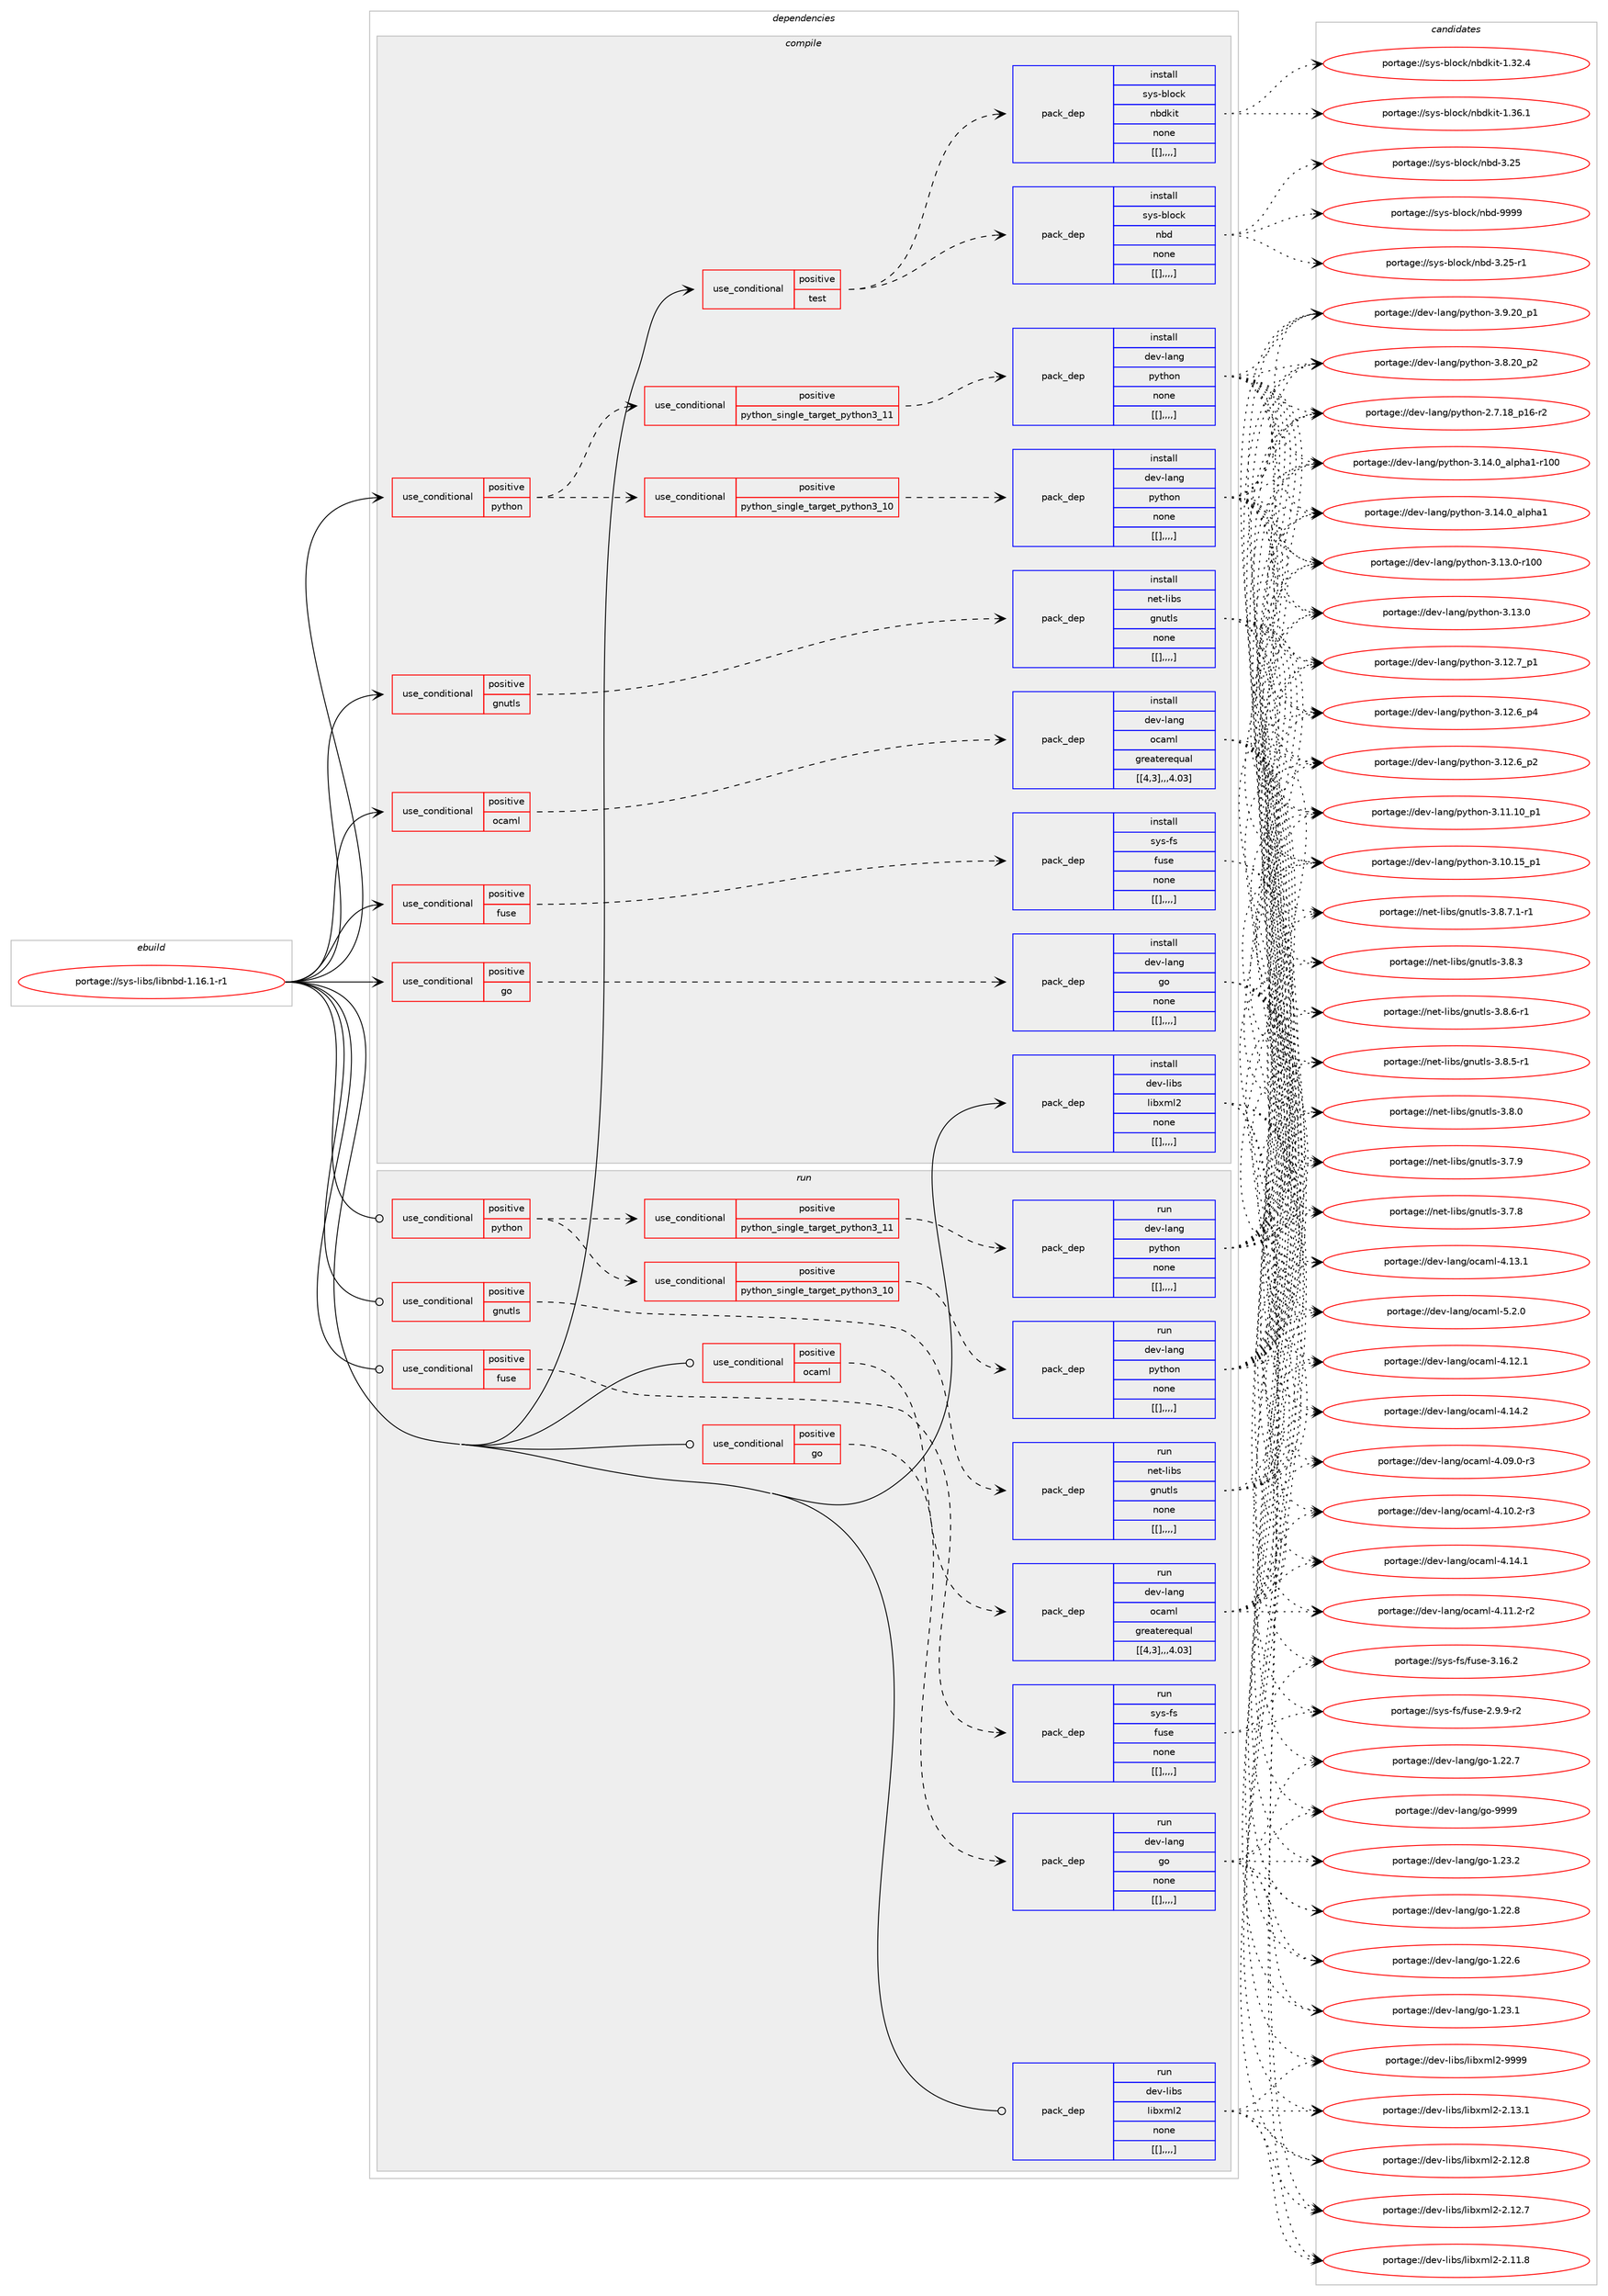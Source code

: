 digraph prolog {

# *************
# Graph options
# *************

newrank=true;
concentrate=true;
compound=true;
graph [rankdir=LR,fontname=Helvetica,fontsize=10,ranksep=1.5];#, ranksep=2.5, nodesep=0.2];
edge  [arrowhead=vee];
node  [fontname=Helvetica,fontsize=10];

# **********
# The ebuild
# **********

subgraph cluster_leftcol {
color=gray;
label=<<i>ebuild</i>>;
id [label="portage://sys-libs/libnbd-1.16.1-r1", color=red, width=4, href="../sys-libs/libnbd-1.16.1-r1.svg"];
}

# ****************
# The dependencies
# ****************

subgraph cluster_midcol {
color=gray;
label=<<i>dependencies</i>>;
subgraph cluster_compile {
fillcolor="#eeeeee";
style=filled;
label=<<i>compile</i>>;
subgraph cond124362 {
dependency464648 [label=<<TABLE BORDER="0" CELLBORDER="1" CELLSPACING="0" CELLPADDING="4"><TR><TD ROWSPAN="3" CELLPADDING="10">use_conditional</TD></TR><TR><TD>positive</TD></TR><TR><TD>fuse</TD></TR></TABLE>>, shape=none, color=red];
subgraph pack337033 {
dependency464712 [label=<<TABLE BORDER="0" CELLBORDER="1" CELLSPACING="0" CELLPADDING="4" WIDTH="220"><TR><TD ROWSPAN="6" CELLPADDING="30">pack_dep</TD></TR><TR><TD WIDTH="110">install</TD></TR><TR><TD>sys-fs</TD></TR><TR><TD>fuse</TD></TR><TR><TD>none</TD></TR><TR><TD>[[],,,,]</TD></TR></TABLE>>, shape=none, color=blue];
}
dependency464648:e -> dependency464712:w [weight=20,style="dashed",arrowhead="vee"];
}
id:e -> dependency464648:w [weight=20,style="solid",arrowhead="vee"];
subgraph cond124394 {
dependency464739 [label=<<TABLE BORDER="0" CELLBORDER="1" CELLSPACING="0" CELLPADDING="4"><TR><TD ROWSPAN="3" CELLPADDING="10">use_conditional</TD></TR><TR><TD>positive</TD></TR><TR><TD>gnutls</TD></TR></TABLE>>, shape=none, color=red];
subgraph pack337080 {
dependency464759 [label=<<TABLE BORDER="0" CELLBORDER="1" CELLSPACING="0" CELLPADDING="4" WIDTH="220"><TR><TD ROWSPAN="6" CELLPADDING="30">pack_dep</TD></TR><TR><TD WIDTH="110">install</TD></TR><TR><TD>net-libs</TD></TR><TR><TD>gnutls</TD></TR><TR><TD>none</TD></TR><TR><TD>[[],,,,]</TD></TR></TABLE>>, shape=none, color=blue];
}
dependency464739:e -> dependency464759:w [weight=20,style="dashed",arrowhead="vee"];
}
id:e -> dependency464739:w [weight=20,style="solid",arrowhead="vee"];
subgraph cond124420 {
dependency464821 [label=<<TABLE BORDER="0" CELLBORDER="1" CELLSPACING="0" CELLPADDING="4"><TR><TD ROWSPAN="3" CELLPADDING="10">use_conditional</TD></TR><TR><TD>positive</TD></TR><TR><TD>go</TD></TR></TABLE>>, shape=none, color=red];
subgraph pack337122 {
dependency464842 [label=<<TABLE BORDER="0" CELLBORDER="1" CELLSPACING="0" CELLPADDING="4" WIDTH="220"><TR><TD ROWSPAN="6" CELLPADDING="30">pack_dep</TD></TR><TR><TD WIDTH="110">install</TD></TR><TR><TD>dev-lang</TD></TR><TR><TD>go</TD></TR><TR><TD>none</TD></TR><TR><TD>[[],,,,]</TD></TR></TABLE>>, shape=none, color=blue];
}
dependency464821:e -> dependency464842:w [weight=20,style="dashed",arrowhead="vee"];
}
id:e -> dependency464821:w [weight=20,style="solid",arrowhead="vee"];
subgraph cond124451 {
dependency464861 [label=<<TABLE BORDER="0" CELLBORDER="1" CELLSPACING="0" CELLPADDING="4"><TR><TD ROWSPAN="3" CELLPADDING="10">use_conditional</TD></TR><TR><TD>positive</TD></TR><TR><TD>ocaml</TD></TR></TABLE>>, shape=none, color=red];
subgraph pack337157 {
dependency464878 [label=<<TABLE BORDER="0" CELLBORDER="1" CELLSPACING="0" CELLPADDING="4" WIDTH="220"><TR><TD ROWSPAN="6" CELLPADDING="30">pack_dep</TD></TR><TR><TD WIDTH="110">install</TD></TR><TR><TD>dev-lang</TD></TR><TR><TD>ocaml</TD></TR><TR><TD>greaterequal</TD></TR><TR><TD>[[4,3],,,4.03]</TD></TR></TABLE>>, shape=none, color=blue];
}
dependency464861:e -> dependency464878:w [weight=20,style="dashed",arrowhead="vee"];
}
id:e -> dependency464861:w [weight=20,style="solid",arrowhead="vee"];
subgraph cond124482 {
dependency464984 [label=<<TABLE BORDER="0" CELLBORDER="1" CELLSPACING="0" CELLPADDING="4"><TR><TD ROWSPAN="3" CELLPADDING="10">use_conditional</TD></TR><TR><TD>positive</TD></TR><TR><TD>python</TD></TR></TABLE>>, shape=none, color=red];
subgraph cond124527 {
dependency465009 [label=<<TABLE BORDER="0" CELLBORDER="1" CELLSPACING="0" CELLPADDING="4"><TR><TD ROWSPAN="3" CELLPADDING="10">use_conditional</TD></TR><TR><TD>positive</TD></TR><TR><TD>python_single_target_python3_10</TD></TR></TABLE>>, shape=none, color=red];
subgraph pack337224 {
dependency465015 [label=<<TABLE BORDER="0" CELLBORDER="1" CELLSPACING="0" CELLPADDING="4" WIDTH="220"><TR><TD ROWSPAN="6" CELLPADDING="30">pack_dep</TD></TR><TR><TD WIDTH="110">install</TD></TR><TR><TD>dev-lang</TD></TR><TR><TD>python</TD></TR><TR><TD>none</TD></TR><TR><TD>[[],,,,]</TD></TR></TABLE>>, shape=none, color=blue];
}
dependency465009:e -> dependency465015:w [weight=20,style="dashed",arrowhead="vee"];
}
dependency464984:e -> dependency465009:w [weight=20,style="dashed",arrowhead="vee"];
subgraph cond124554 {
dependency465096 [label=<<TABLE BORDER="0" CELLBORDER="1" CELLSPACING="0" CELLPADDING="4"><TR><TD ROWSPAN="3" CELLPADDING="10">use_conditional</TD></TR><TR><TD>positive</TD></TR><TR><TD>python_single_target_python3_11</TD></TR></TABLE>>, shape=none, color=red];
subgraph pack337271 {
dependency465098 [label=<<TABLE BORDER="0" CELLBORDER="1" CELLSPACING="0" CELLPADDING="4" WIDTH="220"><TR><TD ROWSPAN="6" CELLPADDING="30">pack_dep</TD></TR><TR><TD WIDTH="110">install</TD></TR><TR><TD>dev-lang</TD></TR><TR><TD>python</TD></TR><TR><TD>none</TD></TR><TR><TD>[[],,,,]</TD></TR></TABLE>>, shape=none, color=blue];
}
dependency465096:e -> dependency465098:w [weight=20,style="dashed",arrowhead="vee"];
}
dependency464984:e -> dependency465096:w [weight=20,style="dashed",arrowhead="vee"];
}
id:e -> dependency464984:w [weight=20,style="solid",arrowhead="vee"];
subgraph cond124588 {
dependency465171 [label=<<TABLE BORDER="0" CELLBORDER="1" CELLSPACING="0" CELLPADDING="4"><TR><TD ROWSPAN="3" CELLPADDING="10">use_conditional</TD></TR><TR><TD>positive</TD></TR><TR><TD>test</TD></TR></TABLE>>, shape=none, color=red];
subgraph pack337310 {
dependency465195 [label=<<TABLE BORDER="0" CELLBORDER="1" CELLSPACING="0" CELLPADDING="4" WIDTH="220"><TR><TD ROWSPAN="6" CELLPADDING="30">pack_dep</TD></TR><TR><TD WIDTH="110">install</TD></TR><TR><TD>sys-block</TD></TR><TR><TD>nbd</TD></TR><TR><TD>none</TD></TR><TR><TD>[[],,,,]</TD></TR></TABLE>>, shape=none, color=blue];
}
dependency465171:e -> dependency465195:w [weight=20,style="dashed",arrowhead="vee"];
subgraph pack337325 {
dependency465202 [label=<<TABLE BORDER="0" CELLBORDER="1" CELLSPACING="0" CELLPADDING="4" WIDTH="220"><TR><TD ROWSPAN="6" CELLPADDING="30">pack_dep</TD></TR><TR><TD WIDTH="110">install</TD></TR><TR><TD>sys-block</TD></TR><TR><TD>nbdkit</TD></TR><TR><TD>none</TD></TR><TR><TD>[[],,,,]</TD></TR></TABLE>>, shape=none, color=blue];
}
dependency465171:e -> dependency465202:w [weight=20,style="dashed",arrowhead="vee"];
}
id:e -> dependency465171:w [weight=20,style="solid",arrowhead="vee"];
subgraph pack337369 {
dependency465297 [label=<<TABLE BORDER="0" CELLBORDER="1" CELLSPACING="0" CELLPADDING="4" WIDTH="220"><TR><TD ROWSPAN="6" CELLPADDING="30">pack_dep</TD></TR><TR><TD WIDTH="110">install</TD></TR><TR><TD>dev-libs</TD></TR><TR><TD>libxml2</TD></TR><TR><TD>none</TD></TR><TR><TD>[[],,,,]</TD></TR></TABLE>>, shape=none, color=blue];
}
id:e -> dependency465297:w [weight=20,style="solid",arrowhead="vee"];
}
subgraph cluster_compileandrun {
fillcolor="#eeeeee";
style=filled;
label=<<i>compile and run</i>>;
}
subgraph cluster_run {
fillcolor="#eeeeee";
style=filled;
label=<<i>run</i>>;
subgraph cond124674 {
dependency465342 [label=<<TABLE BORDER="0" CELLBORDER="1" CELLSPACING="0" CELLPADDING="4"><TR><TD ROWSPAN="3" CELLPADDING="10">use_conditional</TD></TR><TR><TD>positive</TD></TR><TR><TD>fuse</TD></TR></TABLE>>, shape=none, color=red];
subgraph pack337411 {
dependency465369 [label=<<TABLE BORDER="0" CELLBORDER="1" CELLSPACING="0" CELLPADDING="4" WIDTH="220"><TR><TD ROWSPAN="6" CELLPADDING="30">pack_dep</TD></TR><TR><TD WIDTH="110">run</TD></TR><TR><TD>sys-fs</TD></TR><TR><TD>fuse</TD></TR><TR><TD>none</TD></TR><TR><TD>[[],,,,]</TD></TR></TABLE>>, shape=none, color=blue];
}
dependency465342:e -> dependency465369:w [weight=20,style="dashed",arrowhead="vee"];
}
id:e -> dependency465342:w [weight=20,style="solid",arrowhead="odot"];
subgraph cond124705 {
dependency465420 [label=<<TABLE BORDER="0" CELLBORDER="1" CELLSPACING="0" CELLPADDING="4"><TR><TD ROWSPAN="3" CELLPADDING="10">use_conditional</TD></TR><TR><TD>positive</TD></TR><TR><TD>gnutls</TD></TR></TABLE>>, shape=none, color=red];
subgraph pack337452 {
dependency465464 [label=<<TABLE BORDER="0" CELLBORDER="1" CELLSPACING="0" CELLPADDING="4" WIDTH="220"><TR><TD ROWSPAN="6" CELLPADDING="30">pack_dep</TD></TR><TR><TD WIDTH="110">run</TD></TR><TR><TD>net-libs</TD></TR><TR><TD>gnutls</TD></TR><TR><TD>none</TD></TR><TR><TD>[[],,,,]</TD></TR></TABLE>>, shape=none, color=blue];
}
dependency465420:e -> dependency465464:w [weight=20,style="dashed",arrowhead="vee"];
}
id:e -> dependency465420:w [weight=20,style="solid",arrowhead="odot"];
subgraph cond124735 {
dependency465472 [label=<<TABLE BORDER="0" CELLBORDER="1" CELLSPACING="0" CELLPADDING="4"><TR><TD ROWSPAN="3" CELLPADDING="10">use_conditional</TD></TR><TR><TD>positive</TD></TR><TR><TD>go</TD></TR></TABLE>>, shape=none, color=red];
subgraph pack337500 {
dependency465537 [label=<<TABLE BORDER="0" CELLBORDER="1" CELLSPACING="0" CELLPADDING="4" WIDTH="220"><TR><TD ROWSPAN="6" CELLPADDING="30">pack_dep</TD></TR><TR><TD WIDTH="110">run</TD></TR><TR><TD>dev-lang</TD></TR><TR><TD>go</TD></TR><TR><TD>none</TD></TR><TR><TD>[[],,,,]</TD></TR></TABLE>>, shape=none, color=blue];
}
dependency465472:e -> dependency465537:w [weight=20,style="dashed",arrowhead="vee"];
}
id:e -> dependency465472:w [weight=20,style="solid",arrowhead="odot"];
subgraph cond124772 {
dependency465646 [label=<<TABLE BORDER="0" CELLBORDER="1" CELLSPACING="0" CELLPADDING="4"><TR><TD ROWSPAN="3" CELLPADDING="10">use_conditional</TD></TR><TR><TD>positive</TD></TR><TR><TD>ocaml</TD></TR></TABLE>>, shape=none, color=red];
subgraph pack337662 {
dependency465769 [label=<<TABLE BORDER="0" CELLBORDER="1" CELLSPACING="0" CELLPADDING="4" WIDTH="220"><TR><TD ROWSPAN="6" CELLPADDING="30">pack_dep</TD></TR><TR><TD WIDTH="110">run</TD></TR><TR><TD>dev-lang</TD></TR><TR><TD>ocaml</TD></TR><TR><TD>greaterequal</TD></TR><TR><TD>[[4,3],,,4.03]</TD></TR></TABLE>>, shape=none, color=blue];
}
dependency465646:e -> dependency465769:w [weight=20,style="dashed",arrowhead="vee"];
}
id:e -> dependency465646:w [weight=20,style="solid",arrowhead="odot"];
subgraph cond124839 {
dependency465806 [label=<<TABLE BORDER="0" CELLBORDER="1" CELLSPACING="0" CELLPADDING="4"><TR><TD ROWSPAN="3" CELLPADDING="10">use_conditional</TD></TR><TR><TD>positive</TD></TR><TR><TD>python</TD></TR></TABLE>>, shape=none, color=red];
subgraph cond124856 {
dependency465835 [label=<<TABLE BORDER="0" CELLBORDER="1" CELLSPACING="0" CELLPADDING="4"><TR><TD ROWSPAN="3" CELLPADDING="10">use_conditional</TD></TR><TR><TD>positive</TD></TR><TR><TD>python_single_target_python3_10</TD></TR></TABLE>>, shape=none, color=red];
subgraph pack337723 {
dependency465892 [label=<<TABLE BORDER="0" CELLBORDER="1" CELLSPACING="0" CELLPADDING="4" WIDTH="220"><TR><TD ROWSPAN="6" CELLPADDING="30">pack_dep</TD></TR><TR><TD WIDTH="110">run</TD></TR><TR><TD>dev-lang</TD></TR><TR><TD>python</TD></TR><TR><TD>none</TD></TR><TR><TD>[[],,,,]</TD></TR></TABLE>>, shape=none, color=blue];
}
dependency465835:e -> dependency465892:w [weight=20,style="dashed",arrowhead="vee"];
}
dependency465806:e -> dependency465835:w [weight=20,style="dashed",arrowhead="vee"];
subgraph cond124877 {
dependency465916 [label=<<TABLE BORDER="0" CELLBORDER="1" CELLSPACING="0" CELLPADDING="4"><TR><TD ROWSPAN="3" CELLPADDING="10">use_conditional</TD></TR><TR><TD>positive</TD></TR><TR><TD>python_single_target_python3_11</TD></TR></TABLE>>, shape=none, color=red];
subgraph pack337778 {
dependency465919 [label=<<TABLE BORDER="0" CELLBORDER="1" CELLSPACING="0" CELLPADDING="4" WIDTH="220"><TR><TD ROWSPAN="6" CELLPADDING="30">pack_dep</TD></TR><TR><TD WIDTH="110">run</TD></TR><TR><TD>dev-lang</TD></TR><TR><TD>python</TD></TR><TR><TD>none</TD></TR><TR><TD>[[],,,,]</TD></TR></TABLE>>, shape=none, color=blue];
}
dependency465916:e -> dependency465919:w [weight=20,style="dashed",arrowhead="vee"];
}
dependency465806:e -> dependency465916:w [weight=20,style="dashed",arrowhead="vee"];
}
id:e -> dependency465806:w [weight=20,style="solid",arrowhead="odot"];
subgraph pack337799 {
dependency465958 [label=<<TABLE BORDER="0" CELLBORDER="1" CELLSPACING="0" CELLPADDING="4" WIDTH="220"><TR><TD ROWSPAN="6" CELLPADDING="30">pack_dep</TD></TR><TR><TD WIDTH="110">run</TD></TR><TR><TD>dev-libs</TD></TR><TR><TD>libxml2</TD></TR><TR><TD>none</TD></TR><TR><TD>[[],,,,]</TD></TR></TABLE>>, shape=none, color=blue];
}
id:e -> dependency465958:w [weight=20,style="solid",arrowhead="odot"];
}
}

# **************
# The candidates
# **************

subgraph cluster_choices {
rank=same;
color=gray;
label=<<i>candidates</i>>;

subgraph choice337239 {
color=black;
nodesep=1;
choice115121115451021154710211711510145514649544650 [label="portage://sys-fs/fuse-3.16.2", color=red, width=4,href="../sys-fs/fuse-3.16.2.svg"];
choice11512111545102115471021171151014550465746574511450 [label="portage://sys-fs/fuse-2.9.9-r2", color=red, width=4,href="../sys-fs/fuse-2.9.9-r2.svg"];
dependency464712:e -> choice115121115451021154710211711510145514649544650:w [style=dotted,weight="100"];
dependency464712:e -> choice11512111545102115471021171151014550465746574511450:w [style=dotted,weight="100"];
}
subgraph choice337244 {
color=black;
nodesep=1;
choice11010111645108105981154710311011711610811545514656465546494511449 [label="portage://net-libs/gnutls-3.8.7.1-r1", color=red, width=4,href="../net-libs/gnutls-3.8.7.1-r1.svg"];
choice1101011164510810598115471031101171161081154551465646544511449 [label="portage://net-libs/gnutls-3.8.6-r1", color=red, width=4,href="../net-libs/gnutls-3.8.6-r1.svg"];
choice1101011164510810598115471031101171161081154551465646534511449 [label="portage://net-libs/gnutls-3.8.5-r1", color=red, width=4,href="../net-libs/gnutls-3.8.5-r1.svg"];
choice110101116451081059811547103110117116108115455146564651 [label="portage://net-libs/gnutls-3.8.3", color=red, width=4,href="../net-libs/gnutls-3.8.3.svg"];
choice110101116451081059811547103110117116108115455146564648 [label="portage://net-libs/gnutls-3.8.0", color=red, width=4,href="../net-libs/gnutls-3.8.0.svg"];
choice110101116451081059811547103110117116108115455146554657 [label="portage://net-libs/gnutls-3.7.9", color=red, width=4,href="../net-libs/gnutls-3.7.9.svg"];
choice110101116451081059811547103110117116108115455146554656 [label="portage://net-libs/gnutls-3.7.8", color=red, width=4,href="../net-libs/gnutls-3.7.8.svg"];
dependency464759:e -> choice11010111645108105981154710311011711610811545514656465546494511449:w [style=dotted,weight="100"];
dependency464759:e -> choice1101011164510810598115471031101171161081154551465646544511449:w [style=dotted,weight="100"];
dependency464759:e -> choice1101011164510810598115471031101171161081154551465646534511449:w [style=dotted,weight="100"];
dependency464759:e -> choice110101116451081059811547103110117116108115455146564651:w [style=dotted,weight="100"];
dependency464759:e -> choice110101116451081059811547103110117116108115455146564648:w [style=dotted,weight="100"];
dependency464759:e -> choice110101116451081059811547103110117116108115455146554657:w [style=dotted,weight="100"];
dependency464759:e -> choice110101116451081059811547103110117116108115455146554656:w [style=dotted,weight="100"];
}
subgraph choice337254 {
color=black;
nodesep=1;
choice1001011184510897110103471031114557575757 [label="portage://dev-lang/go-9999", color=red, width=4,href="../dev-lang/go-9999.svg"];
choice10010111845108971101034710311145494650514650 [label="portage://dev-lang/go-1.23.2", color=red, width=4,href="../dev-lang/go-1.23.2.svg"];
choice10010111845108971101034710311145494650514649 [label="portage://dev-lang/go-1.23.1", color=red, width=4,href="../dev-lang/go-1.23.1.svg"];
choice10010111845108971101034710311145494650504656 [label="portage://dev-lang/go-1.22.8", color=red, width=4,href="../dev-lang/go-1.22.8.svg"];
choice10010111845108971101034710311145494650504655 [label="portage://dev-lang/go-1.22.7", color=red, width=4,href="../dev-lang/go-1.22.7.svg"];
choice10010111845108971101034710311145494650504654 [label="portage://dev-lang/go-1.22.6", color=red, width=4,href="../dev-lang/go-1.22.6.svg"];
dependency464842:e -> choice1001011184510897110103471031114557575757:w [style=dotted,weight="100"];
dependency464842:e -> choice10010111845108971101034710311145494650514650:w [style=dotted,weight="100"];
dependency464842:e -> choice10010111845108971101034710311145494650514649:w [style=dotted,weight="100"];
dependency464842:e -> choice10010111845108971101034710311145494650504656:w [style=dotted,weight="100"];
dependency464842:e -> choice10010111845108971101034710311145494650504655:w [style=dotted,weight="100"];
dependency464842:e -> choice10010111845108971101034710311145494650504654:w [style=dotted,weight="100"];
}
subgraph choice337272 {
color=black;
nodesep=1;
choice1001011184510897110103471119997109108455346504648 [label="portage://dev-lang/ocaml-5.2.0", color=red, width=4,href="../dev-lang/ocaml-5.2.0.svg"];
choice100101118451089711010347111999710910845524649524650 [label="portage://dev-lang/ocaml-4.14.2", color=red, width=4,href="../dev-lang/ocaml-4.14.2.svg"];
choice100101118451089711010347111999710910845524649524649 [label="portage://dev-lang/ocaml-4.14.1", color=red, width=4,href="../dev-lang/ocaml-4.14.1.svg"];
choice100101118451089711010347111999710910845524649514649 [label="portage://dev-lang/ocaml-4.13.1", color=red, width=4,href="../dev-lang/ocaml-4.13.1.svg"];
choice100101118451089711010347111999710910845524649504649 [label="portage://dev-lang/ocaml-4.12.1", color=red, width=4,href="../dev-lang/ocaml-4.12.1.svg"];
choice1001011184510897110103471119997109108455246494946504511450 [label="portage://dev-lang/ocaml-4.11.2-r2", color=red, width=4,href="../dev-lang/ocaml-4.11.2-r2.svg"];
choice1001011184510897110103471119997109108455246494846504511451 [label="portage://dev-lang/ocaml-4.10.2-r3", color=red, width=4,href="../dev-lang/ocaml-4.10.2-r3.svg"];
choice1001011184510897110103471119997109108455246485746484511451 [label="portage://dev-lang/ocaml-4.09.0-r3", color=red, width=4,href="../dev-lang/ocaml-4.09.0-r3.svg"];
dependency464878:e -> choice1001011184510897110103471119997109108455346504648:w [style=dotted,weight="100"];
dependency464878:e -> choice100101118451089711010347111999710910845524649524650:w [style=dotted,weight="100"];
dependency464878:e -> choice100101118451089711010347111999710910845524649524649:w [style=dotted,weight="100"];
dependency464878:e -> choice100101118451089711010347111999710910845524649514649:w [style=dotted,weight="100"];
dependency464878:e -> choice100101118451089711010347111999710910845524649504649:w [style=dotted,weight="100"];
dependency464878:e -> choice1001011184510897110103471119997109108455246494946504511450:w [style=dotted,weight="100"];
dependency464878:e -> choice1001011184510897110103471119997109108455246494846504511451:w [style=dotted,weight="100"];
dependency464878:e -> choice1001011184510897110103471119997109108455246485746484511451:w [style=dotted,weight="100"];
}
subgraph choice337307 {
color=black;
nodesep=1;
choice100101118451089711010347112121116104111110455146495246489597108112104974945114494848 [label="portage://dev-lang/python-3.14.0_alpha1-r100", color=red, width=4,href="../dev-lang/python-3.14.0_alpha1-r100.svg"];
choice1001011184510897110103471121211161041111104551464952464895971081121049749 [label="portage://dev-lang/python-3.14.0_alpha1", color=red, width=4,href="../dev-lang/python-3.14.0_alpha1.svg"];
choice1001011184510897110103471121211161041111104551464951464845114494848 [label="portage://dev-lang/python-3.13.0-r100", color=red, width=4,href="../dev-lang/python-3.13.0-r100.svg"];
choice10010111845108971101034711212111610411111045514649514648 [label="portage://dev-lang/python-3.13.0", color=red, width=4,href="../dev-lang/python-3.13.0.svg"];
choice100101118451089711010347112121116104111110455146495046559511249 [label="portage://dev-lang/python-3.12.7_p1", color=red, width=4,href="../dev-lang/python-3.12.7_p1.svg"];
choice100101118451089711010347112121116104111110455146495046549511252 [label="portage://dev-lang/python-3.12.6_p4", color=red, width=4,href="../dev-lang/python-3.12.6_p4.svg"];
choice100101118451089711010347112121116104111110455146495046549511250 [label="portage://dev-lang/python-3.12.6_p2", color=red, width=4,href="../dev-lang/python-3.12.6_p2.svg"];
choice10010111845108971101034711212111610411111045514649494649489511249 [label="portage://dev-lang/python-3.11.10_p1", color=red, width=4,href="../dev-lang/python-3.11.10_p1.svg"];
choice10010111845108971101034711212111610411111045514649484649539511249 [label="portage://dev-lang/python-3.10.15_p1", color=red, width=4,href="../dev-lang/python-3.10.15_p1.svg"];
choice100101118451089711010347112121116104111110455146574650489511249 [label="portage://dev-lang/python-3.9.20_p1", color=red, width=4,href="../dev-lang/python-3.9.20_p1.svg"];
choice100101118451089711010347112121116104111110455146564650489511250 [label="portage://dev-lang/python-3.8.20_p2", color=red, width=4,href="../dev-lang/python-3.8.20_p2.svg"];
choice100101118451089711010347112121116104111110455046554649569511249544511450 [label="portage://dev-lang/python-2.7.18_p16-r2", color=red, width=4,href="../dev-lang/python-2.7.18_p16-r2.svg"];
dependency465015:e -> choice100101118451089711010347112121116104111110455146495246489597108112104974945114494848:w [style=dotted,weight="100"];
dependency465015:e -> choice1001011184510897110103471121211161041111104551464952464895971081121049749:w [style=dotted,weight="100"];
dependency465015:e -> choice1001011184510897110103471121211161041111104551464951464845114494848:w [style=dotted,weight="100"];
dependency465015:e -> choice10010111845108971101034711212111610411111045514649514648:w [style=dotted,weight="100"];
dependency465015:e -> choice100101118451089711010347112121116104111110455146495046559511249:w [style=dotted,weight="100"];
dependency465015:e -> choice100101118451089711010347112121116104111110455146495046549511252:w [style=dotted,weight="100"];
dependency465015:e -> choice100101118451089711010347112121116104111110455146495046549511250:w [style=dotted,weight="100"];
dependency465015:e -> choice10010111845108971101034711212111610411111045514649494649489511249:w [style=dotted,weight="100"];
dependency465015:e -> choice10010111845108971101034711212111610411111045514649484649539511249:w [style=dotted,weight="100"];
dependency465015:e -> choice100101118451089711010347112121116104111110455146574650489511249:w [style=dotted,weight="100"];
dependency465015:e -> choice100101118451089711010347112121116104111110455146564650489511250:w [style=dotted,weight="100"];
dependency465015:e -> choice100101118451089711010347112121116104111110455046554649569511249544511450:w [style=dotted,weight="100"];
}
subgraph choice337342 {
color=black;
nodesep=1;
choice100101118451089711010347112121116104111110455146495246489597108112104974945114494848 [label="portage://dev-lang/python-3.14.0_alpha1-r100", color=red, width=4,href="../dev-lang/python-3.14.0_alpha1-r100.svg"];
choice1001011184510897110103471121211161041111104551464952464895971081121049749 [label="portage://dev-lang/python-3.14.0_alpha1", color=red, width=4,href="../dev-lang/python-3.14.0_alpha1.svg"];
choice1001011184510897110103471121211161041111104551464951464845114494848 [label="portage://dev-lang/python-3.13.0-r100", color=red, width=4,href="../dev-lang/python-3.13.0-r100.svg"];
choice10010111845108971101034711212111610411111045514649514648 [label="portage://dev-lang/python-3.13.0", color=red, width=4,href="../dev-lang/python-3.13.0.svg"];
choice100101118451089711010347112121116104111110455146495046559511249 [label="portage://dev-lang/python-3.12.7_p1", color=red, width=4,href="../dev-lang/python-3.12.7_p1.svg"];
choice100101118451089711010347112121116104111110455146495046549511252 [label="portage://dev-lang/python-3.12.6_p4", color=red, width=4,href="../dev-lang/python-3.12.6_p4.svg"];
choice100101118451089711010347112121116104111110455146495046549511250 [label="portage://dev-lang/python-3.12.6_p2", color=red, width=4,href="../dev-lang/python-3.12.6_p2.svg"];
choice10010111845108971101034711212111610411111045514649494649489511249 [label="portage://dev-lang/python-3.11.10_p1", color=red, width=4,href="../dev-lang/python-3.11.10_p1.svg"];
choice10010111845108971101034711212111610411111045514649484649539511249 [label="portage://dev-lang/python-3.10.15_p1", color=red, width=4,href="../dev-lang/python-3.10.15_p1.svg"];
choice100101118451089711010347112121116104111110455146574650489511249 [label="portage://dev-lang/python-3.9.20_p1", color=red, width=4,href="../dev-lang/python-3.9.20_p1.svg"];
choice100101118451089711010347112121116104111110455146564650489511250 [label="portage://dev-lang/python-3.8.20_p2", color=red, width=4,href="../dev-lang/python-3.8.20_p2.svg"];
choice100101118451089711010347112121116104111110455046554649569511249544511450 [label="portage://dev-lang/python-2.7.18_p16-r2", color=red, width=4,href="../dev-lang/python-2.7.18_p16-r2.svg"];
dependency465098:e -> choice100101118451089711010347112121116104111110455146495246489597108112104974945114494848:w [style=dotted,weight="100"];
dependency465098:e -> choice1001011184510897110103471121211161041111104551464952464895971081121049749:w [style=dotted,weight="100"];
dependency465098:e -> choice1001011184510897110103471121211161041111104551464951464845114494848:w [style=dotted,weight="100"];
dependency465098:e -> choice10010111845108971101034711212111610411111045514649514648:w [style=dotted,weight="100"];
dependency465098:e -> choice100101118451089711010347112121116104111110455146495046559511249:w [style=dotted,weight="100"];
dependency465098:e -> choice100101118451089711010347112121116104111110455146495046549511252:w [style=dotted,weight="100"];
dependency465098:e -> choice100101118451089711010347112121116104111110455146495046549511250:w [style=dotted,weight="100"];
dependency465098:e -> choice10010111845108971101034711212111610411111045514649494649489511249:w [style=dotted,weight="100"];
dependency465098:e -> choice10010111845108971101034711212111610411111045514649484649539511249:w [style=dotted,weight="100"];
dependency465098:e -> choice100101118451089711010347112121116104111110455146574650489511249:w [style=dotted,weight="100"];
dependency465098:e -> choice100101118451089711010347112121116104111110455146564650489511250:w [style=dotted,weight="100"];
dependency465098:e -> choice100101118451089711010347112121116104111110455046554649569511249544511450:w [style=dotted,weight="100"];
}
subgraph choice337435 {
color=black;
nodesep=1;
choice11512111545981081119910747110981004557575757 [label="portage://sys-block/nbd-9999", color=red, width=4,href="../sys-block/nbd-9999.svg"];
choice115121115459810811199107471109810045514650534511449 [label="portage://sys-block/nbd-3.25-r1", color=red, width=4,href="../sys-block/nbd-3.25-r1.svg"];
choice11512111545981081119910747110981004551465053 [label="portage://sys-block/nbd-3.25", color=red, width=4,href="../sys-block/nbd-3.25.svg"];
dependency465195:e -> choice11512111545981081119910747110981004557575757:w [style=dotted,weight="100"];
dependency465195:e -> choice115121115459810811199107471109810045514650534511449:w [style=dotted,weight="100"];
dependency465195:e -> choice11512111545981081119910747110981004551465053:w [style=dotted,weight="100"];
}
subgraph choice337516 {
color=black;
nodesep=1;
choice115121115459810811199107471109810010710511645494651544649 [label="portage://sys-block/nbdkit-1.36.1", color=red, width=4,href="../sys-block/nbdkit-1.36.1.svg"];
choice115121115459810811199107471109810010710511645494651504652 [label="portage://sys-block/nbdkit-1.32.4", color=red, width=4,href="../sys-block/nbdkit-1.32.4.svg"];
dependency465202:e -> choice115121115459810811199107471109810010710511645494651544649:w [style=dotted,weight="100"];
dependency465202:e -> choice115121115459810811199107471109810010710511645494651504652:w [style=dotted,weight="100"];
}
subgraph choice337545 {
color=black;
nodesep=1;
choice10010111845108105981154710810598120109108504557575757 [label="portage://dev-libs/libxml2-9999", color=red, width=4,href="../dev-libs/libxml2-9999.svg"];
choice100101118451081059811547108105981201091085045504649514649 [label="portage://dev-libs/libxml2-2.13.1", color=red, width=4,href="../dev-libs/libxml2-2.13.1.svg"];
choice100101118451081059811547108105981201091085045504649504656 [label="portage://dev-libs/libxml2-2.12.8", color=red, width=4,href="../dev-libs/libxml2-2.12.8.svg"];
choice100101118451081059811547108105981201091085045504649504655 [label="portage://dev-libs/libxml2-2.12.7", color=red, width=4,href="../dev-libs/libxml2-2.12.7.svg"];
choice100101118451081059811547108105981201091085045504649494656 [label="portage://dev-libs/libxml2-2.11.8", color=red, width=4,href="../dev-libs/libxml2-2.11.8.svg"];
dependency465297:e -> choice10010111845108105981154710810598120109108504557575757:w [style=dotted,weight="100"];
dependency465297:e -> choice100101118451081059811547108105981201091085045504649514649:w [style=dotted,weight="100"];
dependency465297:e -> choice100101118451081059811547108105981201091085045504649504656:w [style=dotted,weight="100"];
dependency465297:e -> choice100101118451081059811547108105981201091085045504649504655:w [style=dotted,weight="100"];
dependency465297:e -> choice100101118451081059811547108105981201091085045504649494656:w [style=dotted,weight="100"];
}
subgraph choice337558 {
color=black;
nodesep=1;
choice115121115451021154710211711510145514649544650 [label="portage://sys-fs/fuse-3.16.2", color=red, width=4,href="../sys-fs/fuse-3.16.2.svg"];
choice11512111545102115471021171151014550465746574511450 [label="portage://sys-fs/fuse-2.9.9-r2", color=red, width=4,href="../sys-fs/fuse-2.9.9-r2.svg"];
dependency465369:e -> choice115121115451021154710211711510145514649544650:w [style=dotted,weight="100"];
dependency465369:e -> choice11512111545102115471021171151014550465746574511450:w [style=dotted,weight="100"];
}
subgraph choice337575 {
color=black;
nodesep=1;
choice11010111645108105981154710311011711610811545514656465546494511449 [label="portage://net-libs/gnutls-3.8.7.1-r1", color=red, width=4,href="../net-libs/gnutls-3.8.7.1-r1.svg"];
choice1101011164510810598115471031101171161081154551465646544511449 [label="portage://net-libs/gnutls-3.8.6-r1", color=red, width=4,href="../net-libs/gnutls-3.8.6-r1.svg"];
choice1101011164510810598115471031101171161081154551465646534511449 [label="portage://net-libs/gnutls-3.8.5-r1", color=red, width=4,href="../net-libs/gnutls-3.8.5-r1.svg"];
choice110101116451081059811547103110117116108115455146564651 [label="portage://net-libs/gnutls-3.8.3", color=red, width=4,href="../net-libs/gnutls-3.8.3.svg"];
choice110101116451081059811547103110117116108115455146564648 [label="portage://net-libs/gnutls-3.8.0", color=red, width=4,href="../net-libs/gnutls-3.8.0.svg"];
choice110101116451081059811547103110117116108115455146554657 [label="portage://net-libs/gnutls-3.7.9", color=red, width=4,href="../net-libs/gnutls-3.7.9.svg"];
choice110101116451081059811547103110117116108115455146554656 [label="portage://net-libs/gnutls-3.7.8", color=red, width=4,href="../net-libs/gnutls-3.7.8.svg"];
dependency465464:e -> choice11010111645108105981154710311011711610811545514656465546494511449:w [style=dotted,weight="100"];
dependency465464:e -> choice1101011164510810598115471031101171161081154551465646544511449:w [style=dotted,weight="100"];
dependency465464:e -> choice1101011164510810598115471031101171161081154551465646534511449:w [style=dotted,weight="100"];
dependency465464:e -> choice110101116451081059811547103110117116108115455146564651:w [style=dotted,weight="100"];
dependency465464:e -> choice110101116451081059811547103110117116108115455146564648:w [style=dotted,weight="100"];
dependency465464:e -> choice110101116451081059811547103110117116108115455146554657:w [style=dotted,weight="100"];
dependency465464:e -> choice110101116451081059811547103110117116108115455146554656:w [style=dotted,weight="100"];
}
subgraph choice337617 {
color=black;
nodesep=1;
choice1001011184510897110103471031114557575757 [label="portage://dev-lang/go-9999", color=red, width=4,href="../dev-lang/go-9999.svg"];
choice10010111845108971101034710311145494650514650 [label="portage://dev-lang/go-1.23.2", color=red, width=4,href="../dev-lang/go-1.23.2.svg"];
choice10010111845108971101034710311145494650514649 [label="portage://dev-lang/go-1.23.1", color=red, width=4,href="../dev-lang/go-1.23.1.svg"];
choice10010111845108971101034710311145494650504656 [label="portage://dev-lang/go-1.22.8", color=red, width=4,href="../dev-lang/go-1.22.8.svg"];
choice10010111845108971101034710311145494650504655 [label="portage://dev-lang/go-1.22.7", color=red, width=4,href="../dev-lang/go-1.22.7.svg"];
choice10010111845108971101034710311145494650504654 [label="portage://dev-lang/go-1.22.6", color=red, width=4,href="../dev-lang/go-1.22.6.svg"];
dependency465537:e -> choice1001011184510897110103471031114557575757:w [style=dotted,weight="100"];
dependency465537:e -> choice10010111845108971101034710311145494650514650:w [style=dotted,weight="100"];
dependency465537:e -> choice10010111845108971101034710311145494650514649:w [style=dotted,weight="100"];
dependency465537:e -> choice10010111845108971101034710311145494650504656:w [style=dotted,weight="100"];
dependency465537:e -> choice10010111845108971101034710311145494650504655:w [style=dotted,weight="100"];
dependency465537:e -> choice10010111845108971101034710311145494650504654:w [style=dotted,weight="100"];
}
subgraph choice337626 {
color=black;
nodesep=1;
choice1001011184510897110103471119997109108455346504648 [label="portage://dev-lang/ocaml-5.2.0", color=red, width=4,href="../dev-lang/ocaml-5.2.0.svg"];
choice100101118451089711010347111999710910845524649524650 [label="portage://dev-lang/ocaml-4.14.2", color=red, width=4,href="../dev-lang/ocaml-4.14.2.svg"];
choice100101118451089711010347111999710910845524649524649 [label="portage://dev-lang/ocaml-4.14.1", color=red, width=4,href="../dev-lang/ocaml-4.14.1.svg"];
choice100101118451089711010347111999710910845524649514649 [label="portage://dev-lang/ocaml-4.13.1", color=red, width=4,href="../dev-lang/ocaml-4.13.1.svg"];
choice100101118451089711010347111999710910845524649504649 [label="portage://dev-lang/ocaml-4.12.1", color=red, width=4,href="../dev-lang/ocaml-4.12.1.svg"];
choice1001011184510897110103471119997109108455246494946504511450 [label="portage://dev-lang/ocaml-4.11.2-r2", color=red, width=4,href="../dev-lang/ocaml-4.11.2-r2.svg"];
choice1001011184510897110103471119997109108455246494846504511451 [label="portage://dev-lang/ocaml-4.10.2-r3", color=red, width=4,href="../dev-lang/ocaml-4.10.2-r3.svg"];
choice1001011184510897110103471119997109108455246485746484511451 [label="portage://dev-lang/ocaml-4.09.0-r3", color=red, width=4,href="../dev-lang/ocaml-4.09.0-r3.svg"];
dependency465769:e -> choice1001011184510897110103471119997109108455346504648:w [style=dotted,weight="100"];
dependency465769:e -> choice100101118451089711010347111999710910845524649524650:w [style=dotted,weight="100"];
dependency465769:e -> choice100101118451089711010347111999710910845524649524649:w [style=dotted,weight="100"];
dependency465769:e -> choice100101118451089711010347111999710910845524649514649:w [style=dotted,weight="100"];
dependency465769:e -> choice100101118451089711010347111999710910845524649504649:w [style=dotted,weight="100"];
dependency465769:e -> choice1001011184510897110103471119997109108455246494946504511450:w [style=dotted,weight="100"];
dependency465769:e -> choice1001011184510897110103471119997109108455246494846504511451:w [style=dotted,weight="100"];
dependency465769:e -> choice1001011184510897110103471119997109108455246485746484511451:w [style=dotted,weight="100"];
}
subgraph choice337638 {
color=black;
nodesep=1;
choice100101118451089711010347112121116104111110455146495246489597108112104974945114494848 [label="portage://dev-lang/python-3.14.0_alpha1-r100", color=red, width=4,href="../dev-lang/python-3.14.0_alpha1-r100.svg"];
choice1001011184510897110103471121211161041111104551464952464895971081121049749 [label="portage://dev-lang/python-3.14.0_alpha1", color=red, width=4,href="../dev-lang/python-3.14.0_alpha1.svg"];
choice1001011184510897110103471121211161041111104551464951464845114494848 [label="portage://dev-lang/python-3.13.0-r100", color=red, width=4,href="../dev-lang/python-3.13.0-r100.svg"];
choice10010111845108971101034711212111610411111045514649514648 [label="portage://dev-lang/python-3.13.0", color=red, width=4,href="../dev-lang/python-3.13.0.svg"];
choice100101118451089711010347112121116104111110455146495046559511249 [label="portage://dev-lang/python-3.12.7_p1", color=red, width=4,href="../dev-lang/python-3.12.7_p1.svg"];
choice100101118451089711010347112121116104111110455146495046549511252 [label="portage://dev-lang/python-3.12.6_p4", color=red, width=4,href="../dev-lang/python-3.12.6_p4.svg"];
choice100101118451089711010347112121116104111110455146495046549511250 [label="portage://dev-lang/python-3.12.6_p2", color=red, width=4,href="../dev-lang/python-3.12.6_p2.svg"];
choice10010111845108971101034711212111610411111045514649494649489511249 [label="portage://dev-lang/python-3.11.10_p1", color=red, width=4,href="../dev-lang/python-3.11.10_p1.svg"];
choice10010111845108971101034711212111610411111045514649484649539511249 [label="portage://dev-lang/python-3.10.15_p1", color=red, width=4,href="../dev-lang/python-3.10.15_p1.svg"];
choice100101118451089711010347112121116104111110455146574650489511249 [label="portage://dev-lang/python-3.9.20_p1", color=red, width=4,href="../dev-lang/python-3.9.20_p1.svg"];
choice100101118451089711010347112121116104111110455146564650489511250 [label="portage://dev-lang/python-3.8.20_p2", color=red, width=4,href="../dev-lang/python-3.8.20_p2.svg"];
choice100101118451089711010347112121116104111110455046554649569511249544511450 [label="portage://dev-lang/python-2.7.18_p16-r2", color=red, width=4,href="../dev-lang/python-2.7.18_p16-r2.svg"];
dependency465892:e -> choice100101118451089711010347112121116104111110455146495246489597108112104974945114494848:w [style=dotted,weight="100"];
dependency465892:e -> choice1001011184510897110103471121211161041111104551464952464895971081121049749:w [style=dotted,weight="100"];
dependency465892:e -> choice1001011184510897110103471121211161041111104551464951464845114494848:w [style=dotted,weight="100"];
dependency465892:e -> choice10010111845108971101034711212111610411111045514649514648:w [style=dotted,weight="100"];
dependency465892:e -> choice100101118451089711010347112121116104111110455146495046559511249:w [style=dotted,weight="100"];
dependency465892:e -> choice100101118451089711010347112121116104111110455146495046549511252:w [style=dotted,weight="100"];
dependency465892:e -> choice100101118451089711010347112121116104111110455146495046549511250:w [style=dotted,weight="100"];
dependency465892:e -> choice10010111845108971101034711212111610411111045514649494649489511249:w [style=dotted,weight="100"];
dependency465892:e -> choice10010111845108971101034711212111610411111045514649484649539511249:w [style=dotted,weight="100"];
dependency465892:e -> choice100101118451089711010347112121116104111110455146574650489511249:w [style=dotted,weight="100"];
dependency465892:e -> choice100101118451089711010347112121116104111110455146564650489511250:w [style=dotted,weight="100"];
dependency465892:e -> choice100101118451089711010347112121116104111110455046554649569511249544511450:w [style=dotted,weight="100"];
}
subgraph choice337690 {
color=black;
nodesep=1;
choice100101118451089711010347112121116104111110455146495246489597108112104974945114494848 [label="portage://dev-lang/python-3.14.0_alpha1-r100", color=red, width=4,href="../dev-lang/python-3.14.0_alpha1-r100.svg"];
choice1001011184510897110103471121211161041111104551464952464895971081121049749 [label="portage://dev-lang/python-3.14.0_alpha1", color=red, width=4,href="../dev-lang/python-3.14.0_alpha1.svg"];
choice1001011184510897110103471121211161041111104551464951464845114494848 [label="portage://dev-lang/python-3.13.0-r100", color=red, width=4,href="../dev-lang/python-3.13.0-r100.svg"];
choice10010111845108971101034711212111610411111045514649514648 [label="portage://dev-lang/python-3.13.0", color=red, width=4,href="../dev-lang/python-3.13.0.svg"];
choice100101118451089711010347112121116104111110455146495046559511249 [label="portage://dev-lang/python-3.12.7_p1", color=red, width=4,href="../dev-lang/python-3.12.7_p1.svg"];
choice100101118451089711010347112121116104111110455146495046549511252 [label="portage://dev-lang/python-3.12.6_p4", color=red, width=4,href="../dev-lang/python-3.12.6_p4.svg"];
choice100101118451089711010347112121116104111110455146495046549511250 [label="portage://dev-lang/python-3.12.6_p2", color=red, width=4,href="../dev-lang/python-3.12.6_p2.svg"];
choice10010111845108971101034711212111610411111045514649494649489511249 [label="portage://dev-lang/python-3.11.10_p1", color=red, width=4,href="../dev-lang/python-3.11.10_p1.svg"];
choice10010111845108971101034711212111610411111045514649484649539511249 [label="portage://dev-lang/python-3.10.15_p1", color=red, width=4,href="../dev-lang/python-3.10.15_p1.svg"];
choice100101118451089711010347112121116104111110455146574650489511249 [label="portage://dev-lang/python-3.9.20_p1", color=red, width=4,href="../dev-lang/python-3.9.20_p1.svg"];
choice100101118451089711010347112121116104111110455146564650489511250 [label="portage://dev-lang/python-3.8.20_p2", color=red, width=4,href="../dev-lang/python-3.8.20_p2.svg"];
choice100101118451089711010347112121116104111110455046554649569511249544511450 [label="portage://dev-lang/python-2.7.18_p16-r2", color=red, width=4,href="../dev-lang/python-2.7.18_p16-r2.svg"];
dependency465919:e -> choice100101118451089711010347112121116104111110455146495246489597108112104974945114494848:w [style=dotted,weight="100"];
dependency465919:e -> choice1001011184510897110103471121211161041111104551464952464895971081121049749:w [style=dotted,weight="100"];
dependency465919:e -> choice1001011184510897110103471121211161041111104551464951464845114494848:w [style=dotted,weight="100"];
dependency465919:e -> choice10010111845108971101034711212111610411111045514649514648:w [style=dotted,weight="100"];
dependency465919:e -> choice100101118451089711010347112121116104111110455146495046559511249:w [style=dotted,weight="100"];
dependency465919:e -> choice100101118451089711010347112121116104111110455146495046549511252:w [style=dotted,weight="100"];
dependency465919:e -> choice100101118451089711010347112121116104111110455146495046549511250:w [style=dotted,weight="100"];
dependency465919:e -> choice10010111845108971101034711212111610411111045514649494649489511249:w [style=dotted,weight="100"];
dependency465919:e -> choice10010111845108971101034711212111610411111045514649484649539511249:w [style=dotted,weight="100"];
dependency465919:e -> choice100101118451089711010347112121116104111110455146574650489511249:w [style=dotted,weight="100"];
dependency465919:e -> choice100101118451089711010347112121116104111110455146564650489511250:w [style=dotted,weight="100"];
dependency465919:e -> choice100101118451089711010347112121116104111110455046554649569511249544511450:w [style=dotted,weight="100"];
}
subgraph choice337712 {
color=black;
nodesep=1;
choice10010111845108105981154710810598120109108504557575757 [label="portage://dev-libs/libxml2-9999", color=red, width=4,href="../dev-libs/libxml2-9999.svg"];
choice100101118451081059811547108105981201091085045504649514649 [label="portage://dev-libs/libxml2-2.13.1", color=red, width=4,href="../dev-libs/libxml2-2.13.1.svg"];
choice100101118451081059811547108105981201091085045504649504656 [label="portage://dev-libs/libxml2-2.12.8", color=red, width=4,href="../dev-libs/libxml2-2.12.8.svg"];
choice100101118451081059811547108105981201091085045504649504655 [label="portage://dev-libs/libxml2-2.12.7", color=red, width=4,href="../dev-libs/libxml2-2.12.7.svg"];
choice100101118451081059811547108105981201091085045504649494656 [label="portage://dev-libs/libxml2-2.11.8", color=red, width=4,href="../dev-libs/libxml2-2.11.8.svg"];
dependency465958:e -> choice10010111845108105981154710810598120109108504557575757:w [style=dotted,weight="100"];
dependency465958:e -> choice100101118451081059811547108105981201091085045504649514649:w [style=dotted,weight="100"];
dependency465958:e -> choice100101118451081059811547108105981201091085045504649504656:w [style=dotted,weight="100"];
dependency465958:e -> choice100101118451081059811547108105981201091085045504649504655:w [style=dotted,weight="100"];
dependency465958:e -> choice100101118451081059811547108105981201091085045504649494656:w [style=dotted,weight="100"];
}
}

}
